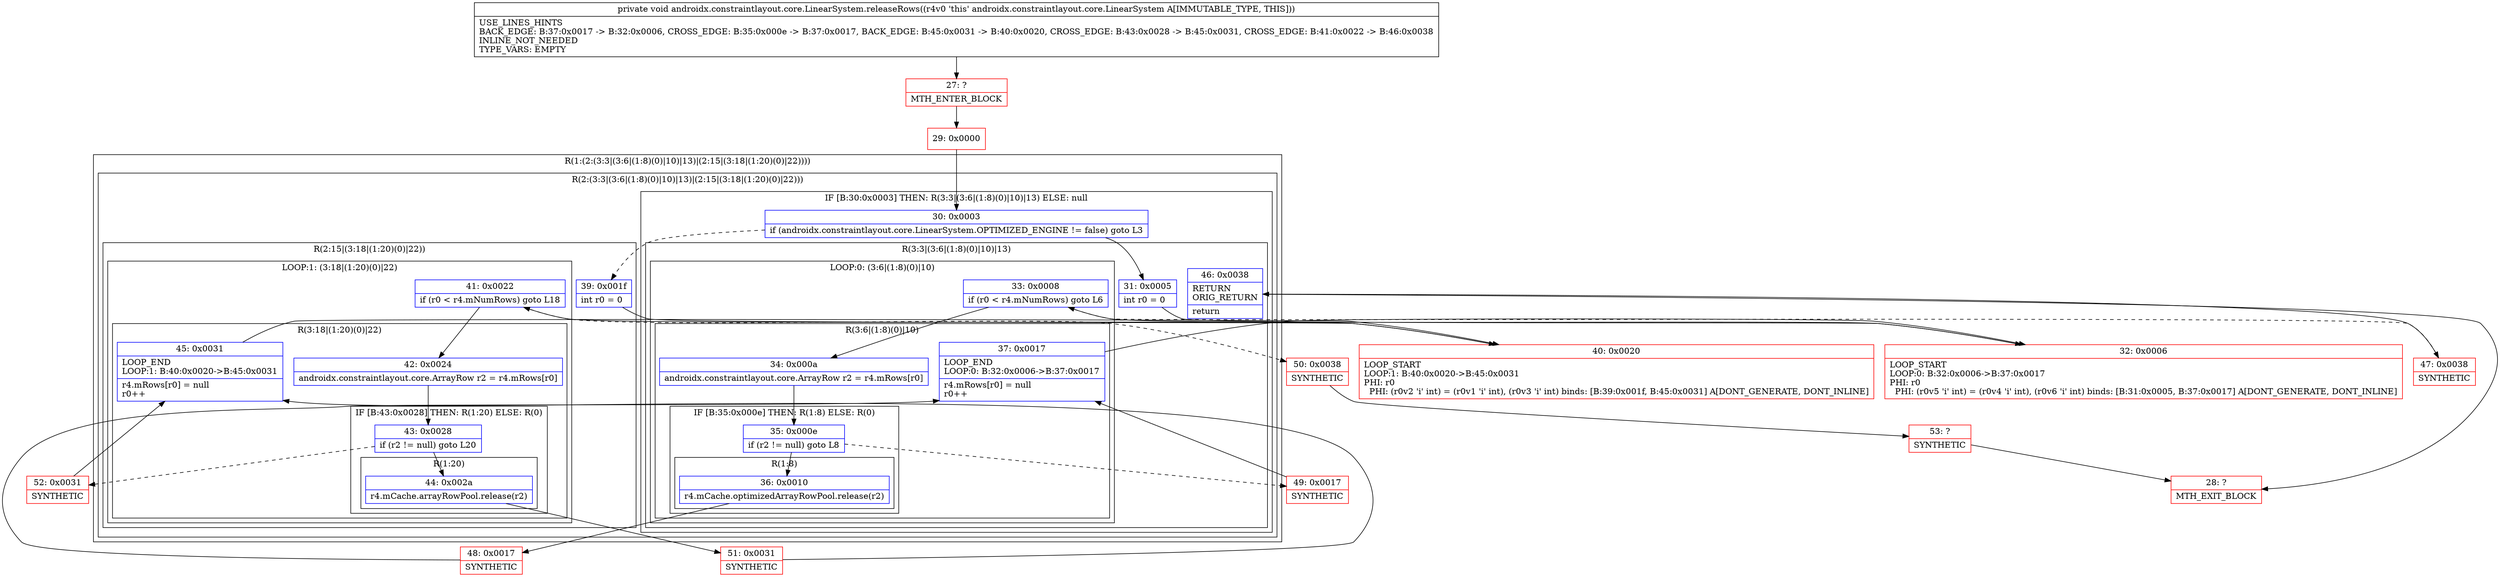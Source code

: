 digraph "CFG forandroidx.constraintlayout.core.LinearSystem.releaseRows()V" {
subgraph cluster_Region_32121200 {
label = "R(1:(2:(3:3|(3:6|(1:8)(0)|10)|13)|(2:15|(3:18|(1:20)(0)|22))))";
node [shape=record,color=blue];
subgraph cluster_Region_1146908217 {
label = "R(2:(3:3|(3:6|(1:8)(0)|10)|13)|(2:15|(3:18|(1:20)(0)|22)))";
node [shape=record,color=blue];
subgraph cluster_IfRegion_1252115145 {
label = "IF [B:30:0x0003] THEN: R(3:3|(3:6|(1:8)(0)|10)|13) ELSE: null";
node [shape=record,color=blue];
Node_30 [shape=record,label="{30\:\ 0x0003|if (androidx.constraintlayout.core.LinearSystem.OPTIMIZED_ENGINE != false) goto L3\l}"];
subgraph cluster_Region_961905244 {
label = "R(3:3|(3:6|(1:8)(0)|10)|13)";
node [shape=record,color=blue];
Node_31 [shape=record,label="{31\:\ 0x0005|int r0 = 0\l}"];
subgraph cluster_LoopRegion_1743814800 {
label = "LOOP:0: (3:6|(1:8)(0)|10)";
node [shape=record,color=blue];
Node_33 [shape=record,label="{33\:\ 0x0008|if (r0 \< r4.mNumRows) goto L6\l}"];
subgraph cluster_Region_367002047 {
label = "R(3:6|(1:8)(0)|10)";
node [shape=record,color=blue];
Node_34 [shape=record,label="{34\:\ 0x000a|androidx.constraintlayout.core.ArrayRow r2 = r4.mRows[r0]\l}"];
subgraph cluster_IfRegion_1441721608 {
label = "IF [B:35:0x000e] THEN: R(1:8) ELSE: R(0)";
node [shape=record,color=blue];
Node_35 [shape=record,label="{35\:\ 0x000e|if (r2 != null) goto L8\l}"];
subgraph cluster_Region_1077723787 {
label = "R(1:8)";
node [shape=record,color=blue];
Node_36 [shape=record,label="{36\:\ 0x0010|r4.mCache.optimizedArrayRowPool.release(r2)\l}"];
}
subgraph cluster_Region_2013490568 {
label = "R(0)";
node [shape=record,color=blue];
}
}
Node_37 [shape=record,label="{37\:\ 0x0017|LOOP_END\lLOOP:0: B:32:0x0006\-\>B:37:0x0017\l|r4.mRows[r0] = null\lr0++\l}"];
}
}
Node_46 [shape=record,label="{46\:\ 0x0038|RETURN\lORIG_RETURN\l|return\l}"];
}
}
subgraph cluster_Region_1929183137 {
label = "R(2:15|(3:18|(1:20)(0)|22))";
node [shape=record,color=blue];
Node_39 [shape=record,label="{39\:\ 0x001f|int r0 = 0\l}"];
subgraph cluster_LoopRegion_53787015 {
label = "LOOP:1: (3:18|(1:20)(0)|22)";
node [shape=record,color=blue];
Node_41 [shape=record,label="{41\:\ 0x0022|if (r0 \< r4.mNumRows) goto L18\l}"];
subgraph cluster_Region_596623000 {
label = "R(3:18|(1:20)(0)|22)";
node [shape=record,color=blue];
Node_42 [shape=record,label="{42\:\ 0x0024|androidx.constraintlayout.core.ArrayRow r2 = r4.mRows[r0]\l}"];
subgraph cluster_IfRegion_178196398 {
label = "IF [B:43:0x0028] THEN: R(1:20) ELSE: R(0)";
node [shape=record,color=blue];
Node_43 [shape=record,label="{43\:\ 0x0028|if (r2 != null) goto L20\l}"];
subgraph cluster_Region_529266859 {
label = "R(1:20)";
node [shape=record,color=blue];
Node_44 [shape=record,label="{44\:\ 0x002a|r4.mCache.arrayRowPool.release(r2)\l}"];
}
subgraph cluster_Region_674374233 {
label = "R(0)";
node [shape=record,color=blue];
}
}
Node_45 [shape=record,label="{45\:\ 0x0031|LOOP_END\lLOOP:1: B:40:0x0020\-\>B:45:0x0031\l|r4.mRows[r0] = null\lr0++\l}"];
}
}
}
}
}
Node_27 [shape=record,color=red,label="{27\:\ ?|MTH_ENTER_BLOCK\l}"];
Node_29 [shape=record,color=red,label="{29\:\ 0x0000}"];
Node_32 [shape=record,color=red,label="{32\:\ 0x0006|LOOP_START\lLOOP:0: B:32:0x0006\-\>B:37:0x0017\lPHI: r0 \l  PHI: (r0v5 'i' int) = (r0v4 'i' int), (r0v6 'i' int) binds: [B:31:0x0005, B:37:0x0017] A[DONT_GENERATE, DONT_INLINE]\l}"];
Node_48 [shape=record,color=red,label="{48\:\ 0x0017|SYNTHETIC\l}"];
Node_49 [shape=record,color=red,label="{49\:\ 0x0017|SYNTHETIC\l}"];
Node_47 [shape=record,color=red,label="{47\:\ 0x0038|SYNTHETIC\l}"];
Node_28 [shape=record,color=red,label="{28\:\ ?|MTH_EXIT_BLOCK\l}"];
Node_40 [shape=record,color=red,label="{40\:\ 0x0020|LOOP_START\lLOOP:1: B:40:0x0020\-\>B:45:0x0031\lPHI: r0 \l  PHI: (r0v2 'i' int) = (r0v1 'i' int), (r0v3 'i' int) binds: [B:39:0x001f, B:45:0x0031] A[DONT_GENERATE, DONT_INLINE]\l}"];
Node_51 [shape=record,color=red,label="{51\:\ 0x0031|SYNTHETIC\l}"];
Node_52 [shape=record,color=red,label="{52\:\ 0x0031|SYNTHETIC\l}"];
Node_50 [shape=record,color=red,label="{50\:\ 0x0038|SYNTHETIC\l}"];
Node_53 [shape=record,color=red,label="{53\:\ ?|SYNTHETIC\l}"];
MethodNode[shape=record,label="{private void androidx.constraintlayout.core.LinearSystem.releaseRows((r4v0 'this' androidx.constraintlayout.core.LinearSystem A[IMMUTABLE_TYPE, THIS]))  | USE_LINES_HINTS\lBACK_EDGE: B:37:0x0017 \-\> B:32:0x0006, CROSS_EDGE: B:35:0x000e \-\> B:37:0x0017, BACK_EDGE: B:45:0x0031 \-\> B:40:0x0020, CROSS_EDGE: B:43:0x0028 \-\> B:45:0x0031, CROSS_EDGE: B:41:0x0022 \-\> B:46:0x0038\lINLINE_NOT_NEEDED\lTYPE_VARS: EMPTY\l}"];
MethodNode -> Node_27;Node_30 -> Node_31;
Node_30 -> Node_39[style=dashed];
Node_31 -> Node_32;
Node_33 -> Node_34;
Node_33 -> Node_47[style=dashed];
Node_34 -> Node_35;
Node_35 -> Node_36;
Node_35 -> Node_49[style=dashed];
Node_36 -> Node_48;
Node_37 -> Node_32;
Node_46 -> Node_28;
Node_39 -> Node_40;
Node_41 -> Node_42;
Node_41 -> Node_50[style=dashed];
Node_42 -> Node_43;
Node_43 -> Node_44;
Node_43 -> Node_52[style=dashed];
Node_44 -> Node_51;
Node_45 -> Node_40;
Node_27 -> Node_29;
Node_29 -> Node_30;
Node_32 -> Node_33;
Node_48 -> Node_37;
Node_49 -> Node_37;
Node_47 -> Node_46;
Node_40 -> Node_41;
Node_51 -> Node_45;
Node_52 -> Node_45;
Node_50 -> Node_53;
Node_53 -> Node_28;
}

